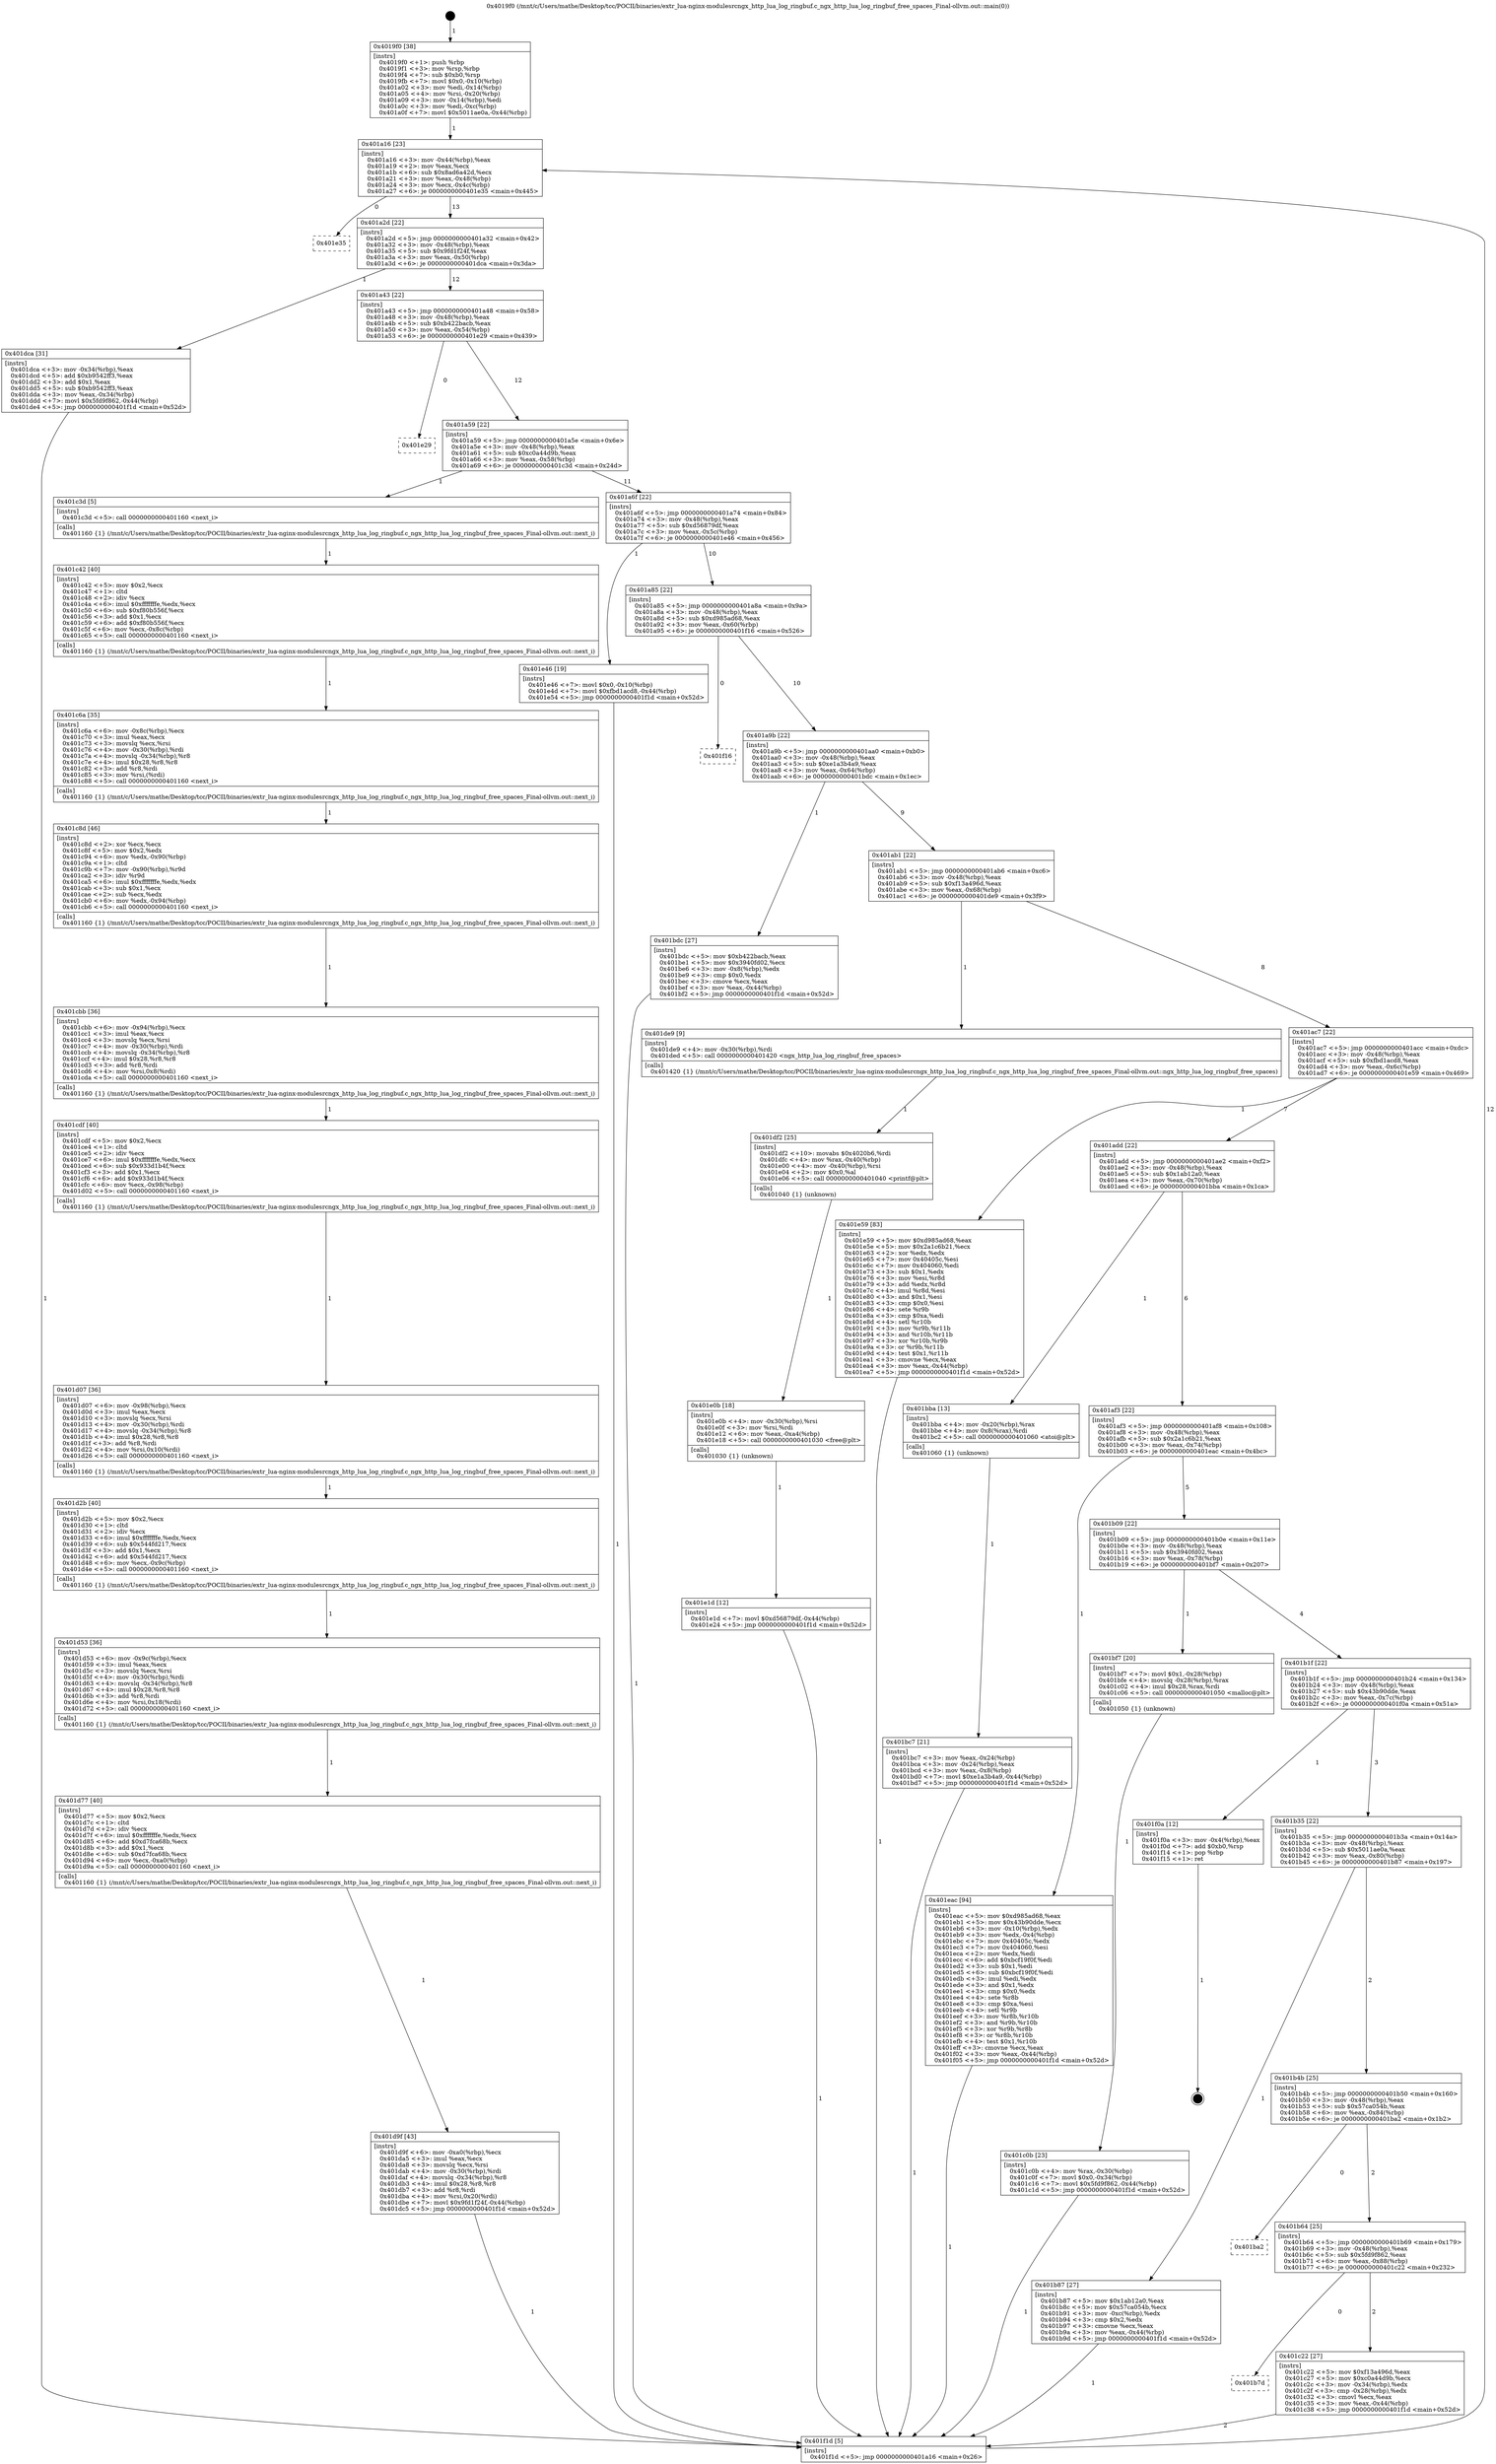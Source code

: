 digraph "0x4019f0" {
  label = "0x4019f0 (/mnt/c/Users/mathe/Desktop/tcc/POCII/binaries/extr_lua-nginx-modulesrcngx_http_lua_log_ringbuf.c_ngx_http_lua_log_ringbuf_free_spaces_Final-ollvm.out::main(0))"
  labelloc = "t"
  node[shape=record]

  Entry [label="",width=0.3,height=0.3,shape=circle,fillcolor=black,style=filled]
  "0x401a16" [label="{
     0x401a16 [23]\l
     | [instrs]\l
     &nbsp;&nbsp;0x401a16 \<+3\>: mov -0x44(%rbp),%eax\l
     &nbsp;&nbsp;0x401a19 \<+2\>: mov %eax,%ecx\l
     &nbsp;&nbsp;0x401a1b \<+6\>: sub $0x8ad6a42d,%ecx\l
     &nbsp;&nbsp;0x401a21 \<+3\>: mov %eax,-0x48(%rbp)\l
     &nbsp;&nbsp;0x401a24 \<+3\>: mov %ecx,-0x4c(%rbp)\l
     &nbsp;&nbsp;0x401a27 \<+6\>: je 0000000000401e35 \<main+0x445\>\l
  }"]
  "0x401e35" [label="{
     0x401e35\l
  }", style=dashed]
  "0x401a2d" [label="{
     0x401a2d [22]\l
     | [instrs]\l
     &nbsp;&nbsp;0x401a2d \<+5\>: jmp 0000000000401a32 \<main+0x42\>\l
     &nbsp;&nbsp;0x401a32 \<+3\>: mov -0x48(%rbp),%eax\l
     &nbsp;&nbsp;0x401a35 \<+5\>: sub $0x9fd1f24f,%eax\l
     &nbsp;&nbsp;0x401a3a \<+3\>: mov %eax,-0x50(%rbp)\l
     &nbsp;&nbsp;0x401a3d \<+6\>: je 0000000000401dca \<main+0x3da\>\l
  }"]
  Exit [label="",width=0.3,height=0.3,shape=circle,fillcolor=black,style=filled,peripheries=2]
  "0x401dca" [label="{
     0x401dca [31]\l
     | [instrs]\l
     &nbsp;&nbsp;0x401dca \<+3\>: mov -0x34(%rbp),%eax\l
     &nbsp;&nbsp;0x401dcd \<+5\>: add $0xb9542ff3,%eax\l
     &nbsp;&nbsp;0x401dd2 \<+3\>: add $0x1,%eax\l
     &nbsp;&nbsp;0x401dd5 \<+5\>: sub $0xb9542ff3,%eax\l
     &nbsp;&nbsp;0x401dda \<+3\>: mov %eax,-0x34(%rbp)\l
     &nbsp;&nbsp;0x401ddd \<+7\>: movl $0x5fd9f862,-0x44(%rbp)\l
     &nbsp;&nbsp;0x401de4 \<+5\>: jmp 0000000000401f1d \<main+0x52d\>\l
  }"]
  "0x401a43" [label="{
     0x401a43 [22]\l
     | [instrs]\l
     &nbsp;&nbsp;0x401a43 \<+5\>: jmp 0000000000401a48 \<main+0x58\>\l
     &nbsp;&nbsp;0x401a48 \<+3\>: mov -0x48(%rbp),%eax\l
     &nbsp;&nbsp;0x401a4b \<+5\>: sub $0xb422bacb,%eax\l
     &nbsp;&nbsp;0x401a50 \<+3\>: mov %eax,-0x54(%rbp)\l
     &nbsp;&nbsp;0x401a53 \<+6\>: je 0000000000401e29 \<main+0x439\>\l
  }"]
  "0x401e1d" [label="{
     0x401e1d [12]\l
     | [instrs]\l
     &nbsp;&nbsp;0x401e1d \<+7\>: movl $0xd56879df,-0x44(%rbp)\l
     &nbsp;&nbsp;0x401e24 \<+5\>: jmp 0000000000401f1d \<main+0x52d\>\l
  }"]
  "0x401e29" [label="{
     0x401e29\l
  }", style=dashed]
  "0x401a59" [label="{
     0x401a59 [22]\l
     | [instrs]\l
     &nbsp;&nbsp;0x401a59 \<+5\>: jmp 0000000000401a5e \<main+0x6e\>\l
     &nbsp;&nbsp;0x401a5e \<+3\>: mov -0x48(%rbp),%eax\l
     &nbsp;&nbsp;0x401a61 \<+5\>: sub $0xc0a44d9b,%eax\l
     &nbsp;&nbsp;0x401a66 \<+3\>: mov %eax,-0x58(%rbp)\l
     &nbsp;&nbsp;0x401a69 \<+6\>: je 0000000000401c3d \<main+0x24d\>\l
  }"]
  "0x401e0b" [label="{
     0x401e0b [18]\l
     | [instrs]\l
     &nbsp;&nbsp;0x401e0b \<+4\>: mov -0x30(%rbp),%rsi\l
     &nbsp;&nbsp;0x401e0f \<+3\>: mov %rsi,%rdi\l
     &nbsp;&nbsp;0x401e12 \<+6\>: mov %eax,-0xa4(%rbp)\l
     &nbsp;&nbsp;0x401e18 \<+5\>: call 0000000000401030 \<free@plt\>\l
     | [calls]\l
     &nbsp;&nbsp;0x401030 \{1\} (unknown)\l
  }"]
  "0x401c3d" [label="{
     0x401c3d [5]\l
     | [instrs]\l
     &nbsp;&nbsp;0x401c3d \<+5\>: call 0000000000401160 \<next_i\>\l
     | [calls]\l
     &nbsp;&nbsp;0x401160 \{1\} (/mnt/c/Users/mathe/Desktop/tcc/POCII/binaries/extr_lua-nginx-modulesrcngx_http_lua_log_ringbuf.c_ngx_http_lua_log_ringbuf_free_spaces_Final-ollvm.out::next_i)\l
  }"]
  "0x401a6f" [label="{
     0x401a6f [22]\l
     | [instrs]\l
     &nbsp;&nbsp;0x401a6f \<+5\>: jmp 0000000000401a74 \<main+0x84\>\l
     &nbsp;&nbsp;0x401a74 \<+3\>: mov -0x48(%rbp),%eax\l
     &nbsp;&nbsp;0x401a77 \<+5\>: sub $0xd56879df,%eax\l
     &nbsp;&nbsp;0x401a7c \<+3\>: mov %eax,-0x5c(%rbp)\l
     &nbsp;&nbsp;0x401a7f \<+6\>: je 0000000000401e46 \<main+0x456\>\l
  }"]
  "0x401df2" [label="{
     0x401df2 [25]\l
     | [instrs]\l
     &nbsp;&nbsp;0x401df2 \<+10\>: movabs $0x4020b6,%rdi\l
     &nbsp;&nbsp;0x401dfc \<+4\>: mov %rax,-0x40(%rbp)\l
     &nbsp;&nbsp;0x401e00 \<+4\>: mov -0x40(%rbp),%rsi\l
     &nbsp;&nbsp;0x401e04 \<+2\>: mov $0x0,%al\l
     &nbsp;&nbsp;0x401e06 \<+5\>: call 0000000000401040 \<printf@plt\>\l
     | [calls]\l
     &nbsp;&nbsp;0x401040 \{1\} (unknown)\l
  }"]
  "0x401e46" [label="{
     0x401e46 [19]\l
     | [instrs]\l
     &nbsp;&nbsp;0x401e46 \<+7\>: movl $0x0,-0x10(%rbp)\l
     &nbsp;&nbsp;0x401e4d \<+7\>: movl $0xfbd1acd8,-0x44(%rbp)\l
     &nbsp;&nbsp;0x401e54 \<+5\>: jmp 0000000000401f1d \<main+0x52d\>\l
  }"]
  "0x401a85" [label="{
     0x401a85 [22]\l
     | [instrs]\l
     &nbsp;&nbsp;0x401a85 \<+5\>: jmp 0000000000401a8a \<main+0x9a\>\l
     &nbsp;&nbsp;0x401a8a \<+3\>: mov -0x48(%rbp),%eax\l
     &nbsp;&nbsp;0x401a8d \<+5\>: sub $0xd985ad68,%eax\l
     &nbsp;&nbsp;0x401a92 \<+3\>: mov %eax,-0x60(%rbp)\l
     &nbsp;&nbsp;0x401a95 \<+6\>: je 0000000000401f16 \<main+0x526\>\l
  }"]
  "0x401d9f" [label="{
     0x401d9f [43]\l
     | [instrs]\l
     &nbsp;&nbsp;0x401d9f \<+6\>: mov -0xa0(%rbp),%ecx\l
     &nbsp;&nbsp;0x401da5 \<+3\>: imul %eax,%ecx\l
     &nbsp;&nbsp;0x401da8 \<+3\>: movslq %ecx,%rsi\l
     &nbsp;&nbsp;0x401dab \<+4\>: mov -0x30(%rbp),%rdi\l
     &nbsp;&nbsp;0x401daf \<+4\>: movslq -0x34(%rbp),%r8\l
     &nbsp;&nbsp;0x401db3 \<+4\>: imul $0x28,%r8,%r8\l
     &nbsp;&nbsp;0x401db7 \<+3\>: add %r8,%rdi\l
     &nbsp;&nbsp;0x401dba \<+4\>: mov %rsi,0x20(%rdi)\l
     &nbsp;&nbsp;0x401dbe \<+7\>: movl $0x9fd1f24f,-0x44(%rbp)\l
     &nbsp;&nbsp;0x401dc5 \<+5\>: jmp 0000000000401f1d \<main+0x52d\>\l
  }"]
  "0x401f16" [label="{
     0x401f16\l
  }", style=dashed]
  "0x401a9b" [label="{
     0x401a9b [22]\l
     | [instrs]\l
     &nbsp;&nbsp;0x401a9b \<+5\>: jmp 0000000000401aa0 \<main+0xb0\>\l
     &nbsp;&nbsp;0x401aa0 \<+3\>: mov -0x48(%rbp),%eax\l
     &nbsp;&nbsp;0x401aa3 \<+5\>: sub $0xe1a3b4a9,%eax\l
     &nbsp;&nbsp;0x401aa8 \<+3\>: mov %eax,-0x64(%rbp)\l
     &nbsp;&nbsp;0x401aab \<+6\>: je 0000000000401bdc \<main+0x1ec\>\l
  }"]
  "0x401d77" [label="{
     0x401d77 [40]\l
     | [instrs]\l
     &nbsp;&nbsp;0x401d77 \<+5\>: mov $0x2,%ecx\l
     &nbsp;&nbsp;0x401d7c \<+1\>: cltd\l
     &nbsp;&nbsp;0x401d7d \<+2\>: idiv %ecx\l
     &nbsp;&nbsp;0x401d7f \<+6\>: imul $0xfffffffe,%edx,%ecx\l
     &nbsp;&nbsp;0x401d85 \<+6\>: add $0xd7fca68b,%ecx\l
     &nbsp;&nbsp;0x401d8b \<+3\>: add $0x1,%ecx\l
     &nbsp;&nbsp;0x401d8e \<+6\>: sub $0xd7fca68b,%ecx\l
     &nbsp;&nbsp;0x401d94 \<+6\>: mov %ecx,-0xa0(%rbp)\l
     &nbsp;&nbsp;0x401d9a \<+5\>: call 0000000000401160 \<next_i\>\l
     | [calls]\l
     &nbsp;&nbsp;0x401160 \{1\} (/mnt/c/Users/mathe/Desktop/tcc/POCII/binaries/extr_lua-nginx-modulesrcngx_http_lua_log_ringbuf.c_ngx_http_lua_log_ringbuf_free_spaces_Final-ollvm.out::next_i)\l
  }"]
  "0x401bdc" [label="{
     0x401bdc [27]\l
     | [instrs]\l
     &nbsp;&nbsp;0x401bdc \<+5\>: mov $0xb422bacb,%eax\l
     &nbsp;&nbsp;0x401be1 \<+5\>: mov $0x3940fd02,%ecx\l
     &nbsp;&nbsp;0x401be6 \<+3\>: mov -0x8(%rbp),%edx\l
     &nbsp;&nbsp;0x401be9 \<+3\>: cmp $0x0,%edx\l
     &nbsp;&nbsp;0x401bec \<+3\>: cmove %ecx,%eax\l
     &nbsp;&nbsp;0x401bef \<+3\>: mov %eax,-0x44(%rbp)\l
     &nbsp;&nbsp;0x401bf2 \<+5\>: jmp 0000000000401f1d \<main+0x52d\>\l
  }"]
  "0x401ab1" [label="{
     0x401ab1 [22]\l
     | [instrs]\l
     &nbsp;&nbsp;0x401ab1 \<+5\>: jmp 0000000000401ab6 \<main+0xc6\>\l
     &nbsp;&nbsp;0x401ab6 \<+3\>: mov -0x48(%rbp),%eax\l
     &nbsp;&nbsp;0x401ab9 \<+5\>: sub $0xf13a496d,%eax\l
     &nbsp;&nbsp;0x401abe \<+3\>: mov %eax,-0x68(%rbp)\l
     &nbsp;&nbsp;0x401ac1 \<+6\>: je 0000000000401de9 \<main+0x3f9\>\l
  }"]
  "0x401d53" [label="{
     0x401d53 [36]\l
     | [instrs]\l
     &nbsp;&nbsp;0x401d53 \<+6\>: mov -0x9c(%rbp),%ecx\l
     &nbsp;&nbsp;0x401d59 \<+3\>: imul %eax,%ecx\l
     &nbsp;&nbsp;0x401d5c \<+3\>: movslq %ecx,%rsi\l
     &nbsp;&nbsp;0x401d5f \<+4\>: mov -0x30(%rbp),%rdi\l
     &nbsp;&nbsp;0x401d63 \<+4\>: movslq -0x34(%rbp),%r8\l
     &nbsp;&nbsp;0x401d67 \<+4\>: imul $0x28,%r8,%r8\l
     &nbsp;&nbsp;0x401d6b \<+3\>: add %r8,%rdi\l
     &nbsp;&nbsp;0x401d6e \<+4\>: mov %rsi,0x18(%rdi)\l
     &nbsp;&nbsp;0x401d72 \<+5\>: call 0000000000401160 \<next_i\>\l
     | [calls]\l
     &nbsp;&nbsp;0x401160 \{1\} (/mnt/c/Users/mathe/Desktop/tcc/POCII/binaries/extr_lua-nginx-modulesrcngx_http_lua_log_ringbuf.c_ngx_http_lua_log_ringbuf_free_spaces_Final-ollvm.out::next_i)\l
  }"]
  "0x401de9" [label="{
     0x401de9 [9]\l
     | [instrs]\l
     &nbsp;&nbsp;0x401de9 \<+4\>: mov -0x30(%rbp),%rdi\l
     &nbsp;&nbsp;0x401ded \<+5\>: call 0000000000401420 \<ngx_http_lua_log_ringbuf_free_spaces\>\l
     | [calls]\l
     &nbsp;&nbsp;0x401420 \{1\} (/mnt/c/Users/mathe/Desktop/tcc/POCII/binaries/extr_lua-nginx-modulesrcngx_http_lua_log_ringbuf.c_ngx_http_lua_log_ringbuf_free_spaces_Final-ollvm.out::ngx_http_lua_log_ringbuf_free_spaces)\l
  }"]
  "0x401ac7" [label="{
     0x401ac7 [22]\l
     | [instrs]\l
     &nbsp;&nbsp;0x401ac7 \<+5\>: jmp 0000000000401acc \<main+0xdc\>\l
     &nbsp;&nbsp;0x401acc \<+3\>: mov -0x48(%rbp),%eax\l
     &nbsp;&nbsp;0x401acf \<+5\>: sub $0xfbd1acd8,%eax\l
     &nbsp;&nbsp;0x401ad4 \<+3\>: mov %eax,-0x6c(%rbp)\l
     &nbsp;&nbsp;0x401ad7 \<+6\>: je 0000000000401e59 \<main+0x469\>\l
  }"]
  "0x401d2b" [label="{
     0x401d2b [40]\l
     | [instrs]\l
     &nbsp;&nbsp;0x401d2b \<+5\>: mov $0x2,%ecx\l
     &nbsp;&nbsp;0x401d30 \<+1\>: cltd\l
     &nbsp;&nbsp;0x401d31 \<+2\>: idiv %ecx\l
     &nbsp;&nbsp;0x401d33 \<+6\>: imul $0xfffffffe,%edx,%ecx\l
     &nbsp;&nbsp;0x401d39 \<+6\>: sub $0x544fd217,%ecx\l
     &nbsp;&nbsp;0x401d3f \<+3\>: add $0x1,%ecx\l
     &nbsp;&nbsp;0x401d42 \<+6\>: add $0x544fd217,%ecx\l
     &nbsp;&nbsp;0x401d48 \<+6\>: mov %ecx,-0x9c(%rbp)\l
     &nbsp;&nbsp;0x401d4e \<+5\>: call 0000000000401160 \<next_i\>\l
     | [calls]\l
     &nbsp;&nbsp;0x401160 \{1\} (/mnt/c/Users/mathe/Desktop/tcc/POCII/binaries/extr_lua-nginx-modulesrcngx_http_lua_log_ringbuf.c_ngx_http_lua_log_ringbuf_free_spaces_Final-ollvm.out::next_i)\l
  }"]
  "0x401e59" [label="{
     0x401e59 [83]\l
     | [instrs]\l
     &nbsp;&nbsp;0x401e59 \<+5\>: mov $0xd985ad68,%eax\l
     &nbsp;&nbsp;0x401e5e \<+5\>: mov $0x2a1c6b21,%ecx\l
     &nbsp;&nbsp;0x401e63 \<+2\>: xor %edx,%edx\l
     &nbsp;&nbsp;0x401e65 \<+7\>: mov 0x40405c,%esi\l
     &nbsp;&nbsp;0x401e6c \<+7\>: mov 0x404060,%edi\l
     &nbsp;&nbsp;0x401e73 \<+3\>: sub $0x1,%edx\l
     &nbsp;&nbsp;0x401e76 \<+3\>: mov %esi,%r8d\l
     &nbsp;&nbsp;0x401e79 \<+3\>: add %edx,%r8d\l
     &nbsp;&nbsp;0x401e7c \<+4\>: imul %r8d,%esi\l
     &nbsp;&nbsp;0x401e80 \<+3\>: and $0x1,%esi\l
     &nbsp;&nbsp;0x401e83 \<+3\>: cmp $0x0,%esi\l
     &nbsp;&nbsp;0x401e86 \<+4\>: sete %r9b\l
     &nbsp;&nbsp;0x401e8a \<+3\>: cmp $0xa,%edi\l
     &nbsp;&nbsp;0x401e8d \<+4\>: setl %r10b\l
     &nbsp;&nbsp;0x401e91 \<+3\>: mov %r9b,%r11b\l
     &nbsp;&nbsp;0x401e94 \<+3\>: and %r10b,%r11b\l
     &nbsp;&nbsp;0x401e97 \<+3\>: xor %r10b,%r9b\l
     &nbsp;&nbsp;0x401e9a \<+3\>: or %r9b,%r11b\l
     &nbsp;&nbsp;0x401e9d \<+4\>: test $0x1,%r11b\l
     &nbsp;&nbsp;0x401ea1 \<+3\>: cmovne %ecx,%eax\l
     &nbsp;&nbsp;0x401ea4 \<+3\>: mov %eax,-0x44(%rbp)\l
     &nbsp;&nbsp;0x401ea7 \<+5\>: jmp 0000000000401f1d \<main+0x52d\>\l
  }"]
  "0x401add" [label="{
     0x401add [22]\l
     | [instrs]\l
     &nbsp;&nbsp;0x401add \<+5\>: jmp 0000000000401ae2 \<main+0xf2\>\l
     &nbsp;&nbsp;0x401ae2 \<+3\>: mov -0x48(%rbp),%eax\l
     &nbsp;&nbsp;0x401ae5 \<+5\>: sub $0x1ab12a0,%eax\l
     &nbsp;&nbsp;0x401aea \<+3\>: mov %eax,-0x70(%rbp)\l
     &nbsp;&nbsp;0x401aed \<+6\>: je 0000000000401bba \<main+0x1ca\>\l
  }"]
  "0x401d07" [label="{
     0x401d07 [36]\l
     | [instrs]\l
     &nbsp;&nbsp;0x401d07 \<+6\>: mov -0x98(%rbp),%ecx\l
     &nbsp;&nbsp;0x401d0d \<+3\>: imul %eax,%ecx\l
     &nbsp;&nbsp;0x401d10 \<+3\>: movslq %ecx,%rsi\l
     &nbsp;&nbsp;0x401d13 \<+4\>: mov -0x30(%rbp),%rdi\l
     &nbsp;&nbsp;0x401d17 \<+4\>: movslq -0x34(%rbp),%r8\l
     &nbsp;&nbsp;0x401d1b \<+4\>: imul $0x28,%r8,%r8\l
     &nbsp;&nbsp;0x401d1f \<+3\>: add %r8,%rdi\l
     &nbsp;&nbsp;0x401d22 \<+4\>: mov %rsi,0x10(%rdi)\l
     &nbsp;&nbsp;0x401d26 \<+5\>: call 0000000000401160 \<next_i\>\l
     | [calls]\l
     &nbsp;&nbsp;0x401160 \{1\} (/mnt/c/Users/mathe/Desktop/tcc/POCII/binaries/extr_lua-nginx-modulesrcngx_http_lua_log_ringbuf.c_ngx_http_lua_log_ringbuf_free_spaces_Final-ollvm.out::next_i)\l
  }"]
  "0x401bba" [label="{
     0x401bba [13]\l
     | [instrs]\l
     &nbsp;&nbsp;0x401bba \<+4\>: mov -0x20(%rbp),%rax\l
     &nbsp;&nbsp;0x401bbe \<+4\>: mov 0x8(%rax),%rdi\l
     &nbsp;&nbsp;0x401bc2 \<+5\>: call 0000000000401060 \<atoi@plt\>\l
     | [calls]\l
     &nbsp;&nbsp;0x401060 \{1\} (unknown)\l
  }"]
  "0x401af3" [label="{
     0x401af3 [22]\l
     | [instrs]\l
     &nbsp;&nbsp;0x401af3 \<+5\>: jmp 0000000000401af8 \<main+0x108\>\l
     &nbsp;&nbsp;0x401af8 \<+3\>: mov -0x48(%rbp),%eax\l
     &nbsp;&nbsp;0x401afb \<+5\>: sub $0x2a1c6b21,%eax\l
     &nbsp;&nbsp;0x401b00 \<+3\>: mov %eax,-0x74(%rbp)\l
     &nbsp;&nbsp;0x401b03 \<+6\>: je 0000000000401eac \<main+0x4bc\>\l
  }"]
  "0x401cdf" [label="{
     0x401cdf [40]\l
     | [instrs]\l
     &nbsp;&nbsp;0x401cdf \<+5\>: mov $0x2,%ecx\l
     &nbsp;&nbsp;0x401ce4 \<+1\>: cltd\l
     &nbsp;&nbsp;0x401ce5 \<+2\>: idiv %ecx\l
     &nbsp;&nbsp;0x401ce7 \<+6\>: imul $0xfffffffe,%edx,%ecx\l
     &nbsp;&nbsp;0x401ced \<+6\>: sub $0x933d1b4f,%ecx\l
     &nbsp;&nbsp;0x401cf3 \<+3\>: add $0x1,%ecx\l
     &nbsp;&nbsp;0x401cf6 \<+6\>: add $0x933d1b4f,%ecx\l
     &nbsp;&nbsp;0x401cfc \<+6\>: mov %ecx,-0x98(%rbp)\l
     &nbsp;&nbsp;0x401d02 \<+5\>: call 0000000000401160 \<next_i\>\l
     | [calls]\l
     &nbsp;&nbsp;0x401160 \{1\} (/mnt/c/Users/mathe/Desktop/tcc/POCII/binaries/extr_lua-nginx-modulesrcngx_http_lua_log_ringbuf.c_ngx_http_lua_log_ringbuf_free_spaces_Final-ollvm.out::next_i)\l
  }"]
  "0x401eac" [label="{
     0x401eac [94]\l
     | [instrs]\l
     &nbsp;&nbsp;0x401eac \<+5\>: mov $0xd985ad68,%eax\l
     &nbsp;&nbsp;0x401eb1 \<+5\>: mov $0x43b90dde,%ecx\l
     &nbsp;&nbsp;0x401eb6 \<+3\>: mov -0x10(%rbp),%edx\l
     &nbsp;&nbsp;0x401eb9 \<+3\>: mov %edx,-0x4(%rbp)\l
     &nbsp;&nbsp;0x401ebc \<+7\>: mov 0x40405c,%edx\l
     &nbsp;&nbsp;0x401ec3 \<+7\>: mov 0x404060,%esi\l
     &nbsp;&nbsp;0x401eca \<+2\>: mov %edx,%edi\l
     &nbsp;&nbsp;0x401ecc \<+6\>: add $0xbcf19f0f,%edi\l
     &nbsp;&nbsp;0x401ed2 \<+3\>: sub $0x1,%edi\l
     &nbsp;&nbsp;0x401ed5 \<+6\>: sub $0xbcf19f0f,%edi\l
     &nbsp;&nbsp;0x401edb \<+3\>: imul %edi,%edx\l
     &nbsp;&nbsp;0x401ede \<+3\>: and $0x1,%edx\l
     &nbsp;&nbsp;0x401ee1 \<+3\>: cmp $0x0,%edx\l
     &nbsp;&nbsp;0x401ee4 \<+4\>: sete %r8b\l
     &nbsp;&nbsp;0x401ee8 \<+3\>: cmp $0xa,%esi\l
     &nbsp;&nbsp;0x401eeb \<+4\>: setl %r9b\l
     &nbsp;&nbsp;0x401eef \<+3\>: mov %r8b,%r10b\l
     &nbsp;&nbsp;0x401ef2 \<+3\>: and %r9b,%r10b\l
     &nbsp;&nbsp;0x401ef5 \<+3\>: xor %r9b,%r8b\l
     &nbsp;&nbsp;0x401ef8 \<+3\>: or %r8b,%r10b\l
     &nbsp;&nbsp;0x401efb \<+4\>: test $0x1,%r10b\l
     &nbsp;&nbsp;0x401eff \<+3\>: cmovne %ecx,%eax\l
     &nbsp;&nbsp;0x401f02 \<+3\>: mov %eax,-0x44(%rbp)\l
     &nbsp;&nbsp;0x401f05 \<+5\>: jmp 0000000000401f1d \<main+0x52d\>\l
  }"]
  "0x401b09" [label="{
     0x401b09 [22]\l
     | [instrs]\l
     &nbsp;&nbsp;0x401b09 \<+5\>: jmp 0000000000401b0e \<main+0x11e\>\l
     &nbsp;&nbsp;0x401b0e \<+3\>: mov -0x48(%rbp),%eax\l
     &nbsp;&nbsp;0x401b11 \<+5\>: sub $0x3940fd02,%eax\l
     &nbsp;&nbsp;0x401b16 \<+3\>: mov %eax,-0x78(%rbp)\l
     &nbsp;&nbsp;0x401b19 \<+6\>: je 0000000000401bf7 \<main+0x207\>\l
  }"]
  "0x401cbb" [label="{
     0x401cbb [36]\l
     | [instrs]\l
     &nbsp;&nbsp;0x401cbb \<+6\>: mov -0x94(%rbp),%ecx\l
     &nbsp;&nbsp;0x401cc1 \<+3\>: imul %eax,%ecx\l
     &nbsp;&nbsp;0x401cc4 \<+3\>: movslq %ecx,%rsi\l
     &nbsp;&nbsp;0x401cc7 \<+4\>: mov -0x30(%rbp),%rdi\l
     &nbsp;&nbsp;0x401ccb \<+4\>: movslq -0x34(%rbp),%r8\l
     &nbsp;&nbsp;0x401ccf \<+4\>: imul $0x28,%r8,%r8\l
     &nbsp;&nbsp;0x401cd3 \<+3\>: add %r8,%rdi\l
     &nbsp;&nbsp;0x401cd6 \<+4\>: mov %rsi,0x8(%rdi)\l
     &nbsp;&nbsp;0x401cda \<+5\>: call 0000000000401160 \<next_i\>\l
     | [calls]\l
     &nbsp;&nbsp;0x401160 \{1\} (/mnt/c/Users/mathe/Desktop/tcc/POCII/binaries/extr_lua-nginx-modulesrcngx_http_lua_log_ringbuf.c_ngx_http_lua_log_ringbuf_free_spaces_Final-ollvm.out::next_i)\l
  }"]
  "0x401bf7" [label="{
     0x401bf7 [20]\l
     | [instrs]\l
     &nbsp;&nbsp;0x401bf7 \<+7\>: movl $0x1,-0x28(%rbp)\l
     &nbsp;&nbsp;0x401bfe \<+4\>: movslq -0x28(%rbp),%rax\l
     &nbsp;&nbsp;0x401c02 \<+4\>: imul $0x28,%rax,%rdi\l
     &nbsp;&nbsp;0x401c06 \<+5\>: call 0000000000401050 \<malloc@plt\>\l
     | [calls]\l
     &nbsp;&nbsp;0x401050 \{1\} (unknown)\l
  }"]
  "0x401b1f" [label="{
     0x401b1f [22]\l
     | [instrs]\l
     &nbsp;&nbsp;0x401b1f \<+5\>: jmp 0000000000401b24 \<main+0x134\>\l
     &nbsp;&nbsp;0x401b24 \<+3\>: mov -0x48(%rbp),%eax\l
     &nbsp;&nbsp;0x401b27 \<+5\>: sub $0x43b90dde,%eax\l
     &nbsp;&nbsp;0x401b2c \<+3\>: mov %eax,-0x7c(%rbp)\l
     &nbsp;&nbsp;0x401b2f \<+6\>: je 0000000000401f0a \<main+0x51a\>\l
  }"]
  "0x401c8d" [label="{
     0x401c8d [46]\l
     | [instrs]\l
     &nbsp;&nbsp;0x401c8d \<+2\>: xor %ecx,%ecx\l
     &nbsp;&nbsp;0x401c8f \<+5\>: mov $0x2,%edx\l
     &nbsp;&nbsp;0x401c94 \<+6\>: mov %edx,-0x90(%rbp)\l
     &nbsp;&nbsp;0x401c9a \<+1\>: cltd\l
     &nbsp;&nbsp;0x401c9b \<+7\>: mov -0x90(%rbp),%r9d\l
     &nbsp;&nbsp;0x401ca2 \<+3\>: idiv %r9d\l
     &nbsp;&nbsp;0x401ca5 \<+6\>: imul $0xfffffffe,%edx,%edx\l
     &nbsp;&nbsp;0x401cab \<+3\>: sub $0x1,%ecx\l
     &nbsp;&nbsp;0x401cae \<+2\>: sub %ecx,%edx\l
     &nbsp;&nbsp;0x401cb0 \<+6\>: mov %edx,-0x94(%rbp)\l
     &nbsp;&nbsp;0x401cb6 \<+5\>: call 0000000000401160 \<next_i\>\l
     | [calls]\l
     &nbsp;&nbsp;0x401160 \{1\} (/mnt/c/Users/mathe/Desktop/tcc/POCII/binaries/extr_lua-nginx-modulesrcngx_http_lua_log_ringbuf.c_ngx_http_lua_log_ringbuf_free_spaces_Final-ollvm.out::next_i)\l
  }"]
  "0x401f0a" [label="{
     0x401f0a [12]\l
     | [instrs]\l
     &nbsp;&nbsp;0x401f0a \<+3\>: mov -0x4(%rbp),%eax\l
     &nbsp;&nbsp;0x401f0d \<+7\>: add $0xb0,%rsp\l
     &nbsp;&nbsp;0x401f14 \<+1\>: pop %rbp\l
     &nbsp;&nbsp;0x401f15 \<+1\>: ret\l
  }"]
  "0x401b35" [label="{
     0x401b35 [22]\l
     | [instrs]\l
     &nbsp;&nbsp;0x401b35 \<+5\>: jmp 0000000000401b3a \<main+0x14a\>\l
     &nbsp;&nbsp;0x401b3a \<+3\>: mov -0x48(%rbp),%eax\l
     &nbsp;&nbsp;0x401b3d \<+5\>: sub $0x5011ae0a,%eax\l
     &nbsp;&nbsp;0x401b42 \<+3\>: mov %eax,-0x80(%rbp)\l
     &nbsp;&nbsp;0x401b45 \<+6\>: je 0000000000401b87 \<main+0x197\>\l
  }"]
  "0x401c6a" [label="{
     0x401c6a [35]\l
     | [instrs]\l
     &nbsp;&nbsp;0x401c6a \<+6\>: mov -0x8c(%rbp),%ecx\l
     &nbsp;&nbsp;0x401c70 \<+3\>: imul %eax,%ecx\l
     &nbsp;&nbsp;0x401c73 \<+3\>: movslq %ecx,%rsi\l
     &nbsp;&nbsp;0x401c76 \<+4\>: mov -0x30(%rbp),%rdi\l
     &nbsp;&nbsp;0x401c7a \<+4\>: movslq -0x34(%rbp),%r8\l
     &nbsp;&nbsp;0x401c7e \<+4\>: imul $0x28,%r8,%r8\l
     &nbsp;&nbsp;0x401c82 \<+3\>: add %r8,%rdi\l
     &nbsp;&nbsp;0x401c85 \<+3\>: mov %rsi,(%rdi)\l
     &nbsp;&nbsp;0x401c88 \<+5\>: call 0000000000401160 \<next_i\>\l
     | [calls]\l
     &nbsp;&nbsp;0x401160 \{1\} (/mnt/c/Users/mathe/Desktop/tcc/POCII/binaries/extr_lua-nginx-modulesrcngx_http_lua_log_ringbuf.c_ngx_http_lua_log_ringbuf_free_spaces_Final-ollvm.out::next_i)\l
  }"]
  "0x401b87" [label="{
     0x401b87 [27]\l
     | [instrs]\l
     &nbsp;&nbsp;0x401b87 \<+5\>: mov $0x1ab12a0,%eax\l
     &nbsp;&nbsp;0x401b8c \<+5\>: mov $0x57ca054b,%ecx\l
     &nbsp;&nbsp;0x401b91 \<+3\>: mov -0xc(%rbp),%edx\l
     &nbsp;&nbsp;0x401b94 \<+3\>: cmp $0x2,%edx\l
     &nbsp;&nbsp;0x401b97 \<+3\>: cmovne %ecx,%eax\l
     &nbsp;&nbsp;0x401b9a \<+3\>: mov %eax,-0x44(%rbp)\l
     &nbsp;&nbsp;0x401b9d \<+5\>: jmp 0000000000401f1d \<main+0x52d\>\l
  }"]
  "0x401b4b" [label="{
     0x401b4b [25]\l
     | [instrs]\l
     &nbsp;&nbsp;0x401b4b \<+5\>: jmp 0000000000401b50 \<main+0x160\>\l
     &nbsp;&nbsp;0x401b50 \<+3\>: mov -0x48(%rbp),%eax\l
     &nbsp;&nbsp;0x401b53 \<+5\>: sub $0x57ca054b,%eax\l
     &nbsp;&nbsp;0x401b58 \<+6\>: mov %eax,-0x84(%rbp)\l
     &nbsp;&nbsp;0x401b5e \<+6\>: je 0000000000401ba2 \<main+0x1b2\>\l
  }"]
  "0x401f1d" [label="{
     0x401f1d [5]\l
     | [instrs]\l
     &nbsp;&nbsp;0x401f1d \<+5\>: jmp 0000000000401a16 \<main+0x26\>\l
  }"]
  "0x4019f0" [label="{
     0x4019f0 [38]\l
     | [instrs]\l
     &nbsp;&nbsp;0x4019f0 \<+1\>: push %rbp\l
     &nbsp;&nbsp;0x4019f1 \<+3\>: mov %rsp,%rbp\l
     &nbsp;&nbsp;0x4019f4 \<+7\>: sub $0xb0,%rsp\l
     &nbsp;&nbsp;0x4019fb \<+7\>: movl $0x0,-0x10(%rbp)\l
     &nbsp;&nbsp;0x401a02 \<+3\>: mov %edi,-0x14(%rbp)\l
     &nbsp;&nbsp;0x401a05 \<+4\>: mov %rsi,-0x20(%rbp)\l
     &nbsp;&nbsp;0x401a09 \<+3\>: mov -0x14(%rbp),%edi\l
     &nbsp;&nbsp;0x401a0c \<+3\>: mov %edi,-0xc(%rbp)\l
     &nbsp;&nbsp;0x401a0f \<+7\>: movl $0x5011ae0a,-0x44(%rbp)\l
  }"]
  "0x401bc7" [label="{
     0x401bc7 [21]\l
     | [instrs]\l
     &nbsp;&nbsp;0x401bc7 \<+3\>: mov %eax,-0x24(%rbp)\l
     &nbsp;&nbsp;0x401bca \<+3\>: mov -0x24(%rbp),%eax\l
     &nbsp;&nbsp;0x401bcd \<+3\>: mov %eax,-0x8(%rbp)\l
     &nbsp;&nbsp;0x401bd0 \<+7\>: movl $0xe1a3b4a9,-0x44(%rbp)\l
     &nbsp;&nbsp;0x401bd7 \<+5\>: jmp 0000000000401f1d \<main+0x52d\>\l
  }"]
  "0x401c0b" [label="{
     0x401c0b [23]\l
     | [instrs]\l
     &nbsp;&nbsp;0x401c0b \<+4\>: mov %rax,-0x30(%rbp)\l
     &nbsp;&nbsp;0x401c0f \<+7\>: movl $0x0,-0x34(%rbp)\l
     &nbsp;&nbsp;0x401c16 \<+7\>: movl $0x5fd9f862,-0x44(%rbp)\l
     &nbsp;&nbsp;0x401c1d \<+5\>: jmp 0000000000401f1d \<main+0x52d\>\l
  }"]
  "0x401c42" [label="{
     0x401c42 [40]\l
     | [instrs]\l
     &nbsp;&nbsp;0x401c42 \<+5\>: mov $0x2,%ecx\l
     &nbsp;&nbsp;0x401c47 \<+1\>: cltd\l
     &nbsp;&nbsp;0x401c48 \<+2\>: idiv %ecx\l
     &nbsp;&nbsp;0x401c4a \<+6\>: imul $0xfffffffe,%edx,%ecx\l
     &nbsp;&nbsp;0x401c50 \<+6\>: sub $0xf80b556f,%ecx\l
     &nbsp;&nbsp;0x401c56 \<+3\>: add $0x1,%ecx\l
     &nbsp;&nbsp;0x401c59 \<+6\>: add $0xf80b556f,%ecx\l
     &nbsp;&nbsp;0x401c5f \<+6\>: mov %ecx,-0x8c(%rbp)\l
     &nbsp;&nbsp;0x401c65 \<+5\>: call 0000000000401160 \<next_i\>\l
     | [calls]\l
     &nbsp;&nbsp;0x401160 \{1\} (/mnt/c/Users/mathe/Desktop/tcc/POCII/binaries/extr_lua-nginx-modulesrcngx_http_lua_log_ringbuf.c_ngx_http_lua_log_ringbuf_free_spaces_Final-ollvm.out::next_i)\l
  }"]
  "0x401ba2" [label="{
     0x401ba2\l
  }", style=dashed]
  "0x401b64" [label="{
     0x401b64 [25]\l
     | [instrs]\l
     &nbsp;&nbsp;0x401b64 \<+5\>: jmp 0000000000401b69 \<main+0x179\>\l
     &nbsp;&nbsp;0x401b69 \<+3\>: mov -0x48(%rbp),%eax\l
     &nbsp;&nbsp;0x401b6c \<+5\>: sub $0x5fd9f862,%eax\l
     &nbsp;&nbsp;0x401b71 \<+6\>: mov %eax,-0x88(%rbp)\l
     &nbsp;&nbsp;0x401b77 \<+6\>: je 0000000000401c22 \<main+0x232\>\l
  }"]
  "0x401b7d" [label="{
     0x401b7d\l
  }", style=dashed]
  "0x401c22" [label="{
     0x401c22 [27]\l
     | [instrs]\l
     &nbsp;&nbsp;0x401c22 \<+5\>: mov $0xf13a496d,%eax\l
     &nbsp;&nbsp;0x401c27 \<+5\>: mov $0xc0a44d9b,%ecx\l
     &nbsp;&nbsp;0x401c2c \<+3\>: mov -0x34(%rbp),%edx\l
     &nbsp;&nbsp;0x401c2f \<+3\>: cmp -0x28(%rbp),%edx\l
     &nbsp;&nbsp;0x401c32 \<+3\>: cmovl %ecx,%eax\l
     &nbsp;&nbsp;0x401c35 \<+3\>: mov %eax,-0x44(%rbp)\l
     &nbsp;&nbsp;0x401c38 \<+5\>: jmp 0000000000401f1d \<main+0x52d\>\l
  }"]
  Entry -> "0x4019f0" [label=" 1"]
  "0x401a16" -> "0x401e35" [label=" 0"]
  "0x401a16" -> "0x401a2d" [label=" 13"]
  "0x401f0a" -> Exit [label=" 1"]
  "0x401a2d" -> "0x401dca" [label=" 1"]
  "0x401a2d" -> "0x401a43" [label=" 12"]
  "0x401eac" -> "0x401f1d" [label=" 1"]
  "0x401a43" -> "0x401e29" [label=" 0"]
  "0x401a43" -> "0x401a59" [label=" 12"]
  "0x401e59" -> "0x401f1d" [label=" 1"]
  "0x401a59" -> "0x401c3d" [label=" 1"]
  "0x401a59" -> "0x401a6f" [label=" 11"]
  "0x401e46" -> "0x401f1d" [label=" 1"]
  "0x401a6f" -> "0x401e46" [label=" 1"]
  "0x401a6f" -> "0x401a85" [label=" 10"]
  "0x401e1d" -> "0x401f1d" [label=" 1"]
  "0x401a85" -> "0x401f16" [label=" 0"]
  "0x401a85" -> "0x401a9b" [label=" 10"]
  "0x401e0b" -> "0x401e1d" [label=" 1"]
  "0x401a9b" -> "0x401bdc" [label=" 1"]
  "0x401a9b" -> "0x401ab1" [label=" 9"]
  "0x401df2" -> "0x401e0b" [label=" 1"]
  "0x401ab1" -> "0x401de9" [label=" 1"]
  "0x401ab1" -> "0x401ac7" [label=" 8"]
  "0x401de9" -> "0x401df2" [label=" 1"]
  "0x401ac7" -> "0x401e59" [label=" 1"]
  "0x401ac7" -> "0x401add" [label=" 7"]
  "0x401dca" -> "0x401f1d" [label=" 1"]
  "0x401add" -> "0x401bba" [label=" 1"]
  "0x401add" -> "0x401af3" [label=" 6"]
  "0x401d9f" -> "0x401f1d" [label=" 1"]
  "0x401af3" -> "0x401eac" [label=" 1"]
  "0x401af3" -> "0x401b09" [label=" 5"]
  "0x401d77" -> "0x401d9f" [label=" 1"]
  "0x401b09" -> "0x401bf7" [label=" 1"]
  "0x401b09" -> "0x401b1f" [label=" 4"]
  "0x401d53" -> "0x401d77" [label=" 1"]
  "0x401b1f" -> "0x401f0a" [label=" 1"]
  "0x401b1f" -> "0x401b35" [label=" 3"]
  "0x401d2b" -> "0x401d53" [label=" 1"]
  "0x401b35" -> "0x401b87" [label=" 1"]
  "0x401b35" -> "0x401b4b" [label=" 2"]
  "0x401b87" -> "0x401f1d" [label=" 1"]
  "0x4019f0" -> "0x401a16" [label=" 1"]
  "0x401f1d" -> "0x401a16" [label=" 12"]
  "0x401bba" -> "0x401bc7" [label=" 1"]
  "0x401bc7" -> "0x401f1d" [label=" 1"]
  "0x401bdc" -> "0x401f1d" [label=" 1"]
  "0x401bf7" -> "0x401c0b" [label=" 1"]
  "0x401c0b" -> "0x401f1d" [label=" 1"]
  "0x401d07" -> "0x401d2b" [label=" 1"]
  "0x401b4b" -> "0x401ba2" [label=" 0"]
  "0x401b4b" -> "0x401b64" [label=" 2"]
  "0x401cdf" -> "0x401d07" [label=" 1"]
  "0x401b64" -> "0x401c22" [label=" 2"]
  "0x401b64" -> "0x401b7d" [label=" 0"]
  "0x401c22" -> "0x401f1d" [label=" 2"]
  "0x401c3d" -> "0x401c42" [label=" 1"]
  "0x401c42" -> "0x401c6a" [label=" 1"]
  "0x401c6a" -> "0x401c8d" [label=" 1"]
  "0x401c8d" -> "0x401cbb" [label=" 1"]
  "0x401cbb" -> "0x401cdf" [label=" 1"]
}
